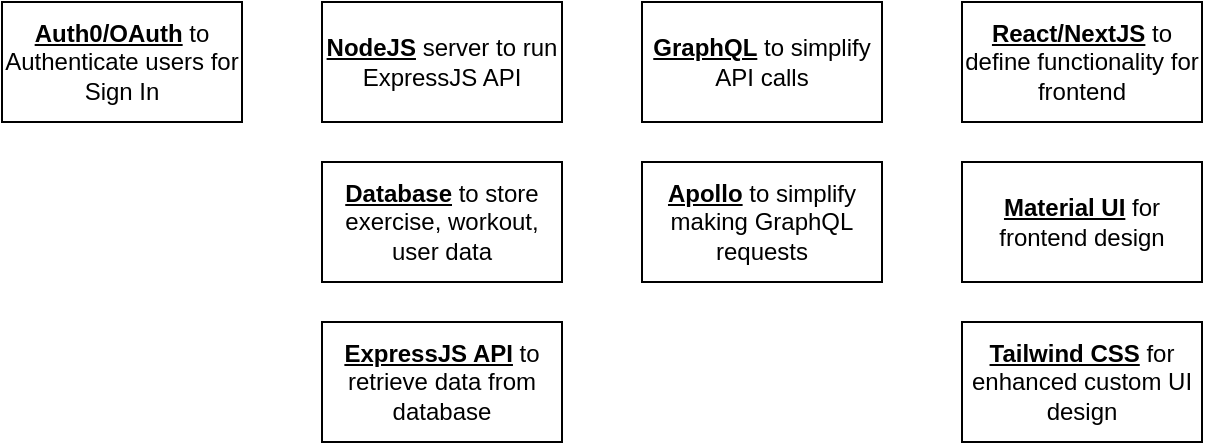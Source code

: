 <mxfile version="27.0.6">
  <diagram name="Page-1" id="KfpDNYi_QA_BK_UhjR7k">
    <mxGraphModel dx="783" dy="1096" grid="1" gridSize="10" guides="1" tooltips="1" connect="1" arrows="1" fold="1" page="1" pageScale="1" pageWidth="850" pageHeight="1100" math="0" shadow="0">
      <root>
        <mxCell id="0" />
        <mxCell id="1" parent="0" />
        <mxCell id="FRpTC7vi2lt-575fA4Gs-1" value="&lt;b&gt;&lt;u&gt;Auth0/OAuth&lt;/u&gt;&lt;/b&gt; to Authenticate users for Sign In" style="rounded=0;whiteSpace=wrap;html=1;fontFamily=Helvetica;" vertex="1" parent="1">
          <mxGeometry x="40" y="80" width="120" height="60" as="geometry" />
        </mxCell>
        <mxCell id="FRpTC7vi2lt-575fA4Gs-2" value="&lt;b&gt;&lt;u&gt;NodeJS&lt;/u&gt;&lt;/b&gt; server to run ExpressJS API" style="rounded=0;whiteSpace=wrap;html=1;" vertex="1" parent="1">
          <mxGeometry x="200" y="80" width="120" height="60" as="geometry" />
        </mxCell>
        <mxCell id="FRpTC7vi2lt-575fA4Gs-3" value="&lt;b&gt;&lt;u&gt;Database&lt;/u&gt;&lt;/b&gt; to store exercise, workout, user data" style="rounded=0;whiteSpace=wrap;html=1;" vertex="1" parent="1">
          <mxGeometry x="200" y="160" width="120" height="60" as="geometry" />
        </mxCell>
        <mxCell id="FRpTC7vi2lt-575fA4Gs-4" value="&lt;b&gt;&lt;u&gt;ExpressJS API&lt;/u&gt;&lt;/b&gt; to retrieve data from database" style="rounded=0;whiteSpace=wrap;html=1;" vertex="1" parent="1">
          <mxGeometry x="200" y="240" width="120" height="60" as="geometry" />
        </mxCell>
        <mxCell id="FRpTC7vi2lt-575fA4Gs-5" value="&lt;b&gt;&lt;u&gt;GraphQL&lt;/u&gt;&lt;/b&gt; to simplify API calls" style="rounded=0;whiteSpace=wrap;html=1;" vertex="1" parent="1">
          <mxGeometry x="360" y="80" width="120" height="60" as="geometry" />
        </mxCell>
        <mxCell id="FRpTC7vi2lt-575fA4Gs-6" value="&lt;b&gt;&lt;u&gt;React/NextJS&lt;/u&gt;&lt;/b&gt; to define functionality for frontend" style="rounded=0;whiteSpace=wrap;html=1;" vertex="1" parent="1">
          <mxGeometry x="520" y="80" width="120" height="60" as="geometry" />
        </mxCell>
        <mxCell id="FRpTC7vi2lt-575fA4Gs-7" value="&lt;b&gt;&lt;u&gt;Material UI&lt;/u&gt;&lt;/b&gt; for frontend design" style="rounded=0;whiteSpace=wrap;html=1;" vertex="1" parent="1">
          <mxGeometry x="520" y="160" width="120" height="60" as="geometry" />
        </mxCell>
        <mxCell id="FRpTC7vi2lt-575fA4Gs-8" value="&lt;b&gt;&lt;u&gt;Tailwind CSS&lt;/u&gt;&lt;/b&gt; for enhanced custom UI design" style="rounded=0;whiteSpace=wrap;html=1;" vertex="1" parent="1">
          <mxGeometry x="520" y="240" width="120" height="60" as="geometry" />
        </mxCell>
        <mxCell id="FRpTC7vi2lt-575fA4Gs-9" value="&lt;b&gt;&lt;u&gt;Apollo&lt;/u&gt;&lt;/b&gt; to simplify making GraphQL requests" style="rounded=0;whiteSpace=wrap;html=1;" vertex="1" parent="1">
          <mxGeometry x="360" y="160" width="120" height="60" as="geometry" />
        </mxCell>
      </root>
    </mxGraphModel>
  </diagram>
</mxfile>
